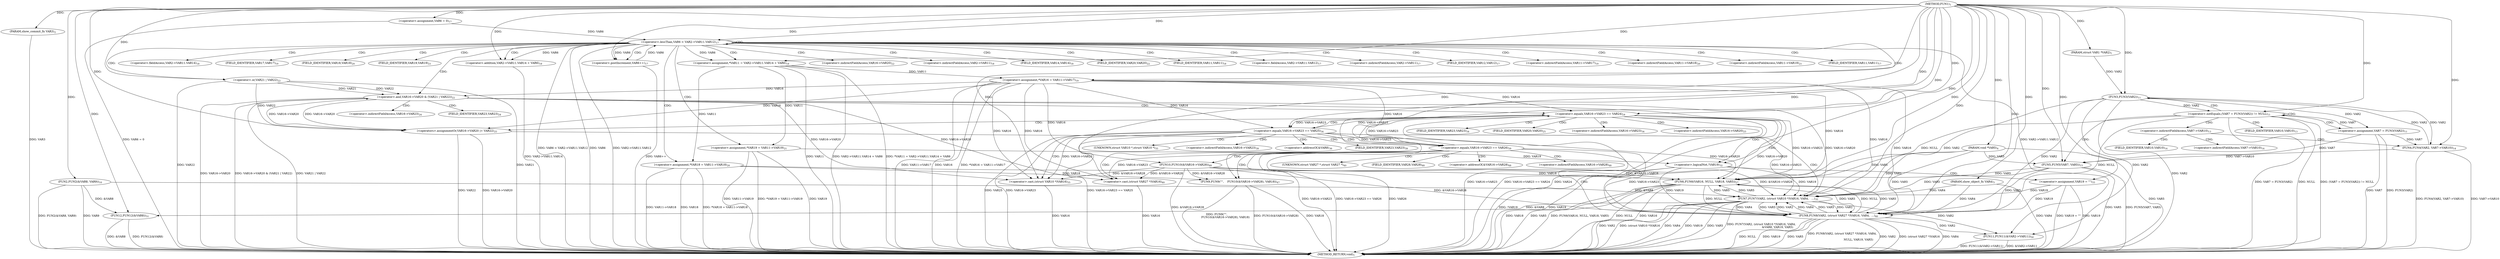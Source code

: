 digraph "FUN1" {  
"8" [label = <(METHOD,FUN1)<SUB>1</SUB>> ]
"171" [label = <(METHOD_RETURN,void)<SUB>1</SUB>> ]
"9" [label = <(PARAM,struct VAR1 *VAR2)<SUB>1</SUB>> ]
"10" [label = <(PARAM,show_commit_fn VAR3)<SUB>2</SUB>> ]
"11" [label = <(PARAM,show_object_fn VAR4)<SUB>3</SUB>> ]
"12" [label = <(PARAM,void *VAR5)<SUB>4</SUB>> ]
"17" [label = <(FUN2,FUN2(&amp;VAR8, VAR9))<SUB>10</SUB>> ]
"163" [label = <(FUN11,FUN11(&amp;VAR2-&gt;VAR11))<SUB>50</SUB>> ]
"168" [label = <(FUN12,FUN12(&amp;VAR8))<SUB>51</SUB>> ]
"22" [label = <(&lt;operator&gt;.notEquals,(VAR7 = FUN3(VAR2)) != NULL)<SUB>11</SUB>> ]
"47" [label = <(&lt;operator&gt;.lessThan,VAR6 &lt; VAR2-&gt;VAR11.VAR12)<SUB>17</SUB>> ]
"54" [label = <(&lt;operator&gt;.postIncrement,VAR6++)<SUB>17</SUB>> ]
"39" [label = <(FUN5,FUN5(VAR7, VAR5))<SUB>15</SUB>> ]
"44" [label = <(&lt;operator&gt;.assignment,VAR6 = 0)<SUB>17</SUB>> ]
"58" [label = <(&lt;operator&gt;.assignment,*VAR11 = VAR2-&gt;VAR11.VAR14 + VAR6)<SUB>18</SUB>> ]
"68" [label = <(&lt;operator&gt;.assignment,*VAR16 = VAR11-&gt;VAR17)<SUB>19</SUB>> ]
"74" [label = <(&lt;operator&gt;.assignment,*VAR18 = VAR11-&gt;VAR18)<SUB>20</SUB>> ]
"80" [label = <(&lt;operator&gt;.assignment,*VAR19 = VAR11-&gt;VAR19)<SUB>21</SUB>> ]
"155" [label = <(FUN9,FUN9(&quot;&quot;,
		    FUN10(&amp;VAR16-&gt;VAR28), VAR18))<SUB>47</SUB>> ]
"23" [label = <(&lt;operator&gt;.assignment,VAR7 = FUN3(VAR2))<SUB>11</SUB>> ]
"86" [label = <(&lt;operator&gt;.and,VAR16-&gt;VAR20 &amp; (VAR21 | VAR22))<SUB>22</SUB>> ]
"96" [label = <(&lt;operator&gt;.equals,VAR16-&gt;VAR23 == VAR24)<SUB>24</SUB>> ]
"114" [label = <(&lt;operator&gt;.logicalNot,!VAR19)<SUB>32</SUB>> ]
"121" [label = <(&lt;operator&gt;.equals,VAR16-&gt;VAR23 == VAR25)<SUB>34</SUB>> ]
"139" [label = <(&lt;operator&gt;.equals,VAR16-&gt;VAR23 == VAR26)<SUB>39</SUB>> ]
"25" [label = <(FUN3,FUN3(VAR2))<SUB>11</SUB>> ]
"34" [label = <(FUN4,FUN4(VAR2, VAR7-&gt;VAR10))<SUB>14</SUB>> ]
"60" [label = <(&lt;operator&gt;.addition,VAR2-&gt;VAR11.VAR14 + VAR6)<SUB>18</SUB>> ]
"102" [label = <(&lt;operators&gt;.assignmentOr,VAR16-&gt;VAR20 |= VAR22)<SUB>25</SUB>> ]
"107" [label = <(FUN6,FUN6(VAR16, NULL, VAR18, VAR5))<SUB>27</SUB>> ]
"117" [label = <(&lt;operator&gt;.assignment,VAR19 = &quot;&quot;)<SUB>33</SUB>> ]
"127" [label = <(FUN7,FUN7(VAR2, (struct VAR10 *)VAR16, VAR4,
				   ...)<SUB>35</SUB>> ]
"145" [label = <(FUN8,FUN8(VAR2, (struct VAR27 *)VAR16, VAR4,

				  ...)<SUB>40</SUB>> ]
"157" [label = <(FUN10,FUN10(&amp;VAR16-&gt;VAR28))<SUB>48</SUB>> ]
"90" [label = <(&lt;operator&gt;.or,VAR21 | VAR22)<SUB>22</SUB>> ]
"129" [label = <(&lt;operator&gt;.cast,(struct VAR10 *)VAR16)<SUB>35</SUB>> ]
"147" [label = <(&lt;operator&gt;.cast,(struct VAR27 *)VAR16)<SUB>40</SUB>> ]
"49" [label = <(&lt;operator&gt;.fieldAccess,VAR2-&gt;VAR11.VAR12)<SUB>17</SUB>> ]
"30" [label = <(&lt;operator&gt;.indirectFieldAccess,VAR7-&gt;VAR10)<SUB>13</SUB>> ]
"50" [label = <(&lt;operator&gt;.indirectFieldAccess,VAR2-&gt;VAR11)<SUB>17</SUB>> ]
"53" [label = <(FIELD_IDENTIFIER,VAR12,VAR12)<SUB>17</SUB>> ]
"70" [label = <(&lt;operator&gt;.indirectFieldAccess,VAR11-&gt;VAR17)<SUB>19</SUB>> ]
"76" [label = <(&lt;operator&gt;.indirectFieldAccess,VAR11-&gt;VAR18)<SUB>20</SUB>> ]
"82" [label = <(&lt;operator&gt;.indirectFieldAccess,VAR11-&gt;VAR19)<SUB>21</SUB>> ]
"32" [label = <(FIELD_IDENTIFIER,VAR10,VAR10)<SUB>13</SUB>> ]
"52" [label = <(FIELD_IDENTIFIER,VAR11,VAR11)<SUB>17</SUB>> ]
"61" [label = <(&lt;operator&gt;.fieldAccess,VAR2-&gt;VAR11.VAR14)<SUB>18</SUB>> ]
"72" [label = <(FIELD_IDENTIFIER,VAR17,VAR17)<SUB>19</SUB>> ]
"78" [label = <(FIELD_IDENTIFIER,VAR18,VAR18)<SUB>20</SUB>> ]
"84" [label = <(FIELD_IDENTIFIER,VAR19,VAR19)<SUB>21</SUB>> ]
"87" [label = <(&lt;operator&gt;.indirectFieldAccess,VAR16-&gt;VAR20)<SUB>22</SUB>> ]
"97" [label = <(&lt;operator&gt;.indirectFieldAccess,VAR16-&gt;VAR23)<SUB>24</SUB>> ]
"122" [label = <(&lt;operator&gt;.indirectFieldAccess,VAR16-&gt;VAR23)<SUB>34</SUB>> ]
"140" [label = <(&lt;operator&gt;.indirectFieldAccess,VAR16-&gt;VAR23)<SUB>39</SUB>> ]
"158" [label = <(&lt;operator&gt;.addressOf,&amp;VAR16-&gt;VAR28)<SUB>48</SUB>> ]
"36" [label = <(&lt;operator&gt;.indirectFieldAccess,VAR7-&gt;VAR10)<SUB>14</SUB>> ]
"62" [label = <(&lt;operator&gt;.indirectFieldAccess,VAR2-&gt;VAR11)<SUB>18</SUB>> ]
"65" [label = <(FIELD_IDENTIFIER,VAR14,VAR14)<SUB>18</SUB>> ]
"89" [label = <(FIELD_IDENTIFIER,VAR20,VAR20)<SUB>22</SUB>> ]
"99" [label = <(FIELD_IDENTIFIER,VAR23,VAR23)<SUB>24</SUB>> ]
"103" [label = <(&lt;operator&gt;.indirectFieldAccess,VAR16-&gt;VAR20)<SUB>25</SUB>> ]
"124" [label = <(FIELD_IDENTIFIER,VAR23,VAR23)<SUB>34</SUB>> ]
"133" [label = <(&lt;operator&gt;.addressOf,&amp;VAR8)<SUB>36</SUB>> ]
"142" [label = <(FIELD_IDENTIFIER,VAR23,VAR23)<SUB>39</SUB>> ]
"159" [label = <(&lt;operator&gt;.indirectFieldAccess,VAR16-&gt;VAR28)<SUB>48</SUB>> ]
"38" [label = <(FIELD_IDENTIFIER,VAR10,VAR10)<SUB>14</SUB>> ]
"64" [label = <(FIELD_IDENTIFIER,VAR11,VAR11)<SUB>18</SUB>> ]
"105" [label = <(FIELD_IDENTIFIER,VAR20,VAR20)<SUB>25</SUB>> ]
"130" [label = <(UNKNOWN,struct VAR10 *,struct VAR10 *)<SUB>35</SUB>> ]
"148" [label = <(UNKNOWN,struct VAR27 *,struct VAR27 *)<SUB>40</SUB>> ]
"161" [label = <(FIELD_IDENTIFIER,VAR28,VAR28)<SUB>48</SUB>> ]
  "10" -> "171"  [ label = "DDG: VAR3"] 
  "11" -> "171"  [ label = "DDG: VAR4"] 
  "12" -> "171"  [ label = "DDG: VAR5"] 
  "17" -> "171"  [ label = "DDG: FUN2(&amp;VAR8, VAR9)"] 
  "23" -> "171"  [ label = "DDG: VAR7"] 
  "25" -> "171"  [ label = "DDG: VAR2"] 
  "23" -> "171"  [ label = "DDG: FUN3(VAR2)"] 
  "22" -> "171"  [ label = "DDG: VAR7 = FUN3(VAR2)"] 
  "22" -> "171"  [ label = "DDG: NULL"] 
  "22" -> "171"  [ label = "DDG: (VAR7 = FUN3(VAR2)) != NULL"] 
  "44" -> "171"  [ label = "DDG: VAR6 = 0"] 
  "47" -> "171"  [ label = "DDG: VAR6"] 
  "47" -> "171"  [ label = "DDG: VAR2-&gt;VAR11.VAR12"] 
  "47" -> "171"  [ label = "DDG: VAR6 &lt; VAR2-&gt;VAR11.VAR12"] 
  "163" -> "171"  [ label = "DDG: &amp;VAR2-&gt;VAR11"] 
  "163" -> "171"  [ label = "DDG: FUN11(&amp;VAR2-&gt;VAR11)"] 
  "168" -> "171"  [ label = "DDG: &amp;VAR8"] 
  "168" -> "171"  [ label = "DDG: FUN12(&amp;VAR8)"] 
  "58" -> "171"  [ label = "DDG: VAR11"] 
  "60" -> "171"  [ label = "DDG: VAR2-&gt;VAR11.VAR14"] 
  "58" -> "171"  [ label = "DDG: VAR2-&gt;VAR11.VAR14 + VAR6"] 
  "58" -> "171"  [ label = "DDG: *VAR11 = VAR2-&gt;VAR11.VAR14 + VAR6"] 
  "68" -> "171"  [ label = "DDG: VAR16"] 
  "68" -> "171"  [ label = "DDG: VAR11-&gt;VAR17"] 
  "68" -> "171"  [ label = "DDG: *VAR16 = VAR11-&gt;VAR17"] 
  "74" -> "171"  [ label = "DDG: VAR18"] 
  "74" -> "171"  [ label = "DDG: VAR11-&gt;VAR18"] 
  "74" -> "171"  [ label = "DDG: *VAR18 = VAR11-&gt;VAR18"] 
  "80" -> "171"  [ label = "DDG: VAR19"] 
  "80" -> "171"  [ label = "DDG: VAR11-&gt;VAR19"] 
  "80" -> "171"  [ label = "DDG: *VAR19 = VAR11-&gt;VAR19"] 
  "86" -> "171"  [ label = "DDG: VAR16-&gt;VAR20"] 
  "90" -> "171"  [ label = "DDG: VAR22"] 
  "86" -> "171"  [ label = "DDG: VAR21 | VAR22"] 
  "86" -> "171"  [ label = "DDG: VAR16-&gt;VAR20 &amp; (VAR21 | VAR22)"] 
  "96" -> "171"  [ label = "DDG: VAR16-&gt;VAR23"] 
  "96" -> "171"  [ label = "DDG: VAR16-&gt;VAR23 == VAR24"] 
  "114" -> "171"  [ label = "DDG: VAR19"] 
  "114" -> "171"  [ label = "DDG: !VAR19"] 
  "117" -> "171"  [ label = "DDG: VAR19"] 
  "117" -> "171"  [ label = "DDG: VAR19 = &quot;&quot;"] 
  "121" -> "171"  [ label = "DDG: VAR16-&gt;VAR23"] 
  "121" -> "171"  [ label = "DDG: VAR16-&gt;VAR23 == VAR25"] 
  "139" -> "171"  [ label = "DDG: VAR16-&gt;VAR23"] 
  "139" -> "171"  [ label = "DDG: VAR16-&gt;VAR23 == VAR26"] 
  "157" -> "171"  [ label = "DDG: &amp;VAR16-&gt;VAR28"] 
  "155" -> "171"  [ label = "DDG: FUN10(&amp;VAR16-&gt;VAR28)"] 
  "155" -> "171"  [ label = "DDG: VAR18"] 
  "155" -> "171"  [ label = "DDG: FUN9(&quot;&quot;,
		    FUN10(&amp;VAR16-&gt;VAR28), VAR18)"] 
  "145" -> "171"  [ label = "DDG: VAR2"] 
  "147" -> "171"  [ label = "DDG: VAR16"] 
  "145" -> "171"  [ label = "DDG: (struct VAR27 *)VAR16"] 
  "145" -> "171"  [ label = "DDG: VAR4"] 
  "145" -> "171"  [ label = "DDG: NULL"] 
  "145" -> "171"  [ label = "DDG: VAR19"] 
  "145" -> "171"  [ label = "DDG: VAR5"] 
  "145" -> "171"  [ label = "DDG: FUN8(VAR2, (struct VAR27 *)VAR16, VAR4,

				     NULL, VAR19, VAR5)"] 
  "127" -> "171"  [ label = "DDG: VAR2"] 
  "129" -> "171"  [ label = "DDG: VAR16"] 
  "127" -> "171"  [ label = "DDG: (struct VAR10 *)VAR16"] 
  "127" -> "171"  [ label = "DDG: VAR4"] 
  "127" -> "171"  [ label = "DDG: VAR19"] 
  "127" -> "171"  [ label = "DDG: VAR5"] 
  "127" -> "171"  [ label = "DDG: FUN7(VAR2, (struct VAR10 *)VAR16, VAR4,
				     &amp;VAR8, VAR19, VAR5)"] 
  "102" -> "171"  [ label = "DDG: VAR16-&gt;VAR20"] 
  "102" -> "171"  [ label = "DDG: VAR22"] 
  "107" -> "171"  [ label = "DDG: VAR16"] 
  "107" -> "171"  [ label = "DDG: NULL"] 
  "107" -> "171"  [ label = "DDG: VAR18"] 
  "107" -> "171"  [ label = "DDG: VAR5"] 
  "107" -> "171"  [ label = "DDG: FUN6(VAR16, NULL, VAR18, VAR5)"] 
  "54" -> "171"  [ label = "DDG: VAR6++"] 
  "34" -> "171"  [ label = "DDG: VAR7-&gt;VAR10"] 
  "34" -> "171"  [ label = "DDG: FUN4(VAR2, VAR7-&gt;VAR10)"] 
  "39" -> "171"  [ label = "DDG: VAR5"] 
  "39" -> "171"  [ label = "DDG: FUN5(VAR7, VAR5)"] 
  "96" -> "171"  [ label = "DDG: VAR24"] 
  "121" -> "171"  [ label = "DDG: VAR25"] 
  "139" -> "171"  [ label = "DDG: VAR26"] 
  "90" -> "171"  [ label = "DDG: VAR21"] 
  "17" -> "171"  [ label = "DDG: VAR9"] 
  "8" -> "9"  [ label = "DDG: "] 
  "8" -> "10"  [ label = "DDG: "] 
  "8" -> "11"  [ label = "DDG: "] 
  "8" -> "12"  [ label = "DDG: "] 
  "8" -> "17"  [ label = "DDG: "] 
  "25" -> "163"  [ label = "DDG: VAR2"] 
  "47" -> "163"  [ label = "DDG: VAR2-&gt;VAR11.VAR12"] 
  "145" -> "163"  [ label = "DDG: VAR2"] 
  "127" -> "163"  [ label = "DDG: VAR2"] 
  "17" -> "168"  [ label = "DDG: &amp;VAR8"] 
  "127" -> "168"  [ label = "DDG: &amp;VAR8"] 
  "8" -> "168"  [ label = "DDG: "] 
  "23" -> "22"  [ label = "DDG: VAR7"] 
  "25" -> "22"  [ label = "DDG: VAR2"] 
  "8" -> "22"  [ label = "DDG: "] 
  "8" -> "44"  [ label = "DDG: "] 
  "44" -> "47"  [ label = "DDG: VAR6"] 
  "54" -> "47"  [ label = "DDG: VAR6"] 
  "8" -> "47"  [ label = "DDG: "] 
  "8" -> "54"  [ label = "DDG: "] 
  "47" -> "54"  [ label = "DDG: VAR6"] 
  "47" -> "58"  [ label = "DDG: VAR6"] 
  "8" -> "58"  [ label = "DDG: "] 
  "58" -> "68"  [ label = "DDG: VAR11"] 
  "58" -> "74"  [ label = "DDG: VAR11"] 
  "58" -> "80"  [ label = "DDG: VAR11"] 
  "25" -> "23"  [ label = "DDG: VAR2"] 
  "23" -> "39"  [ label = "DDG: VAR7"] 
  "34" -> "39"  [ label = "DDG: VAR7-&gt;VAR10"] 
  "8" -> "39"  [ label = "DDG: "] 
  "12" -> "39"  [ label = "DDG: VAR5"] 
  "8" -> "155"  [ label = "DDG: "] 
  "157" -> "155"  [ label = "DDG: &amp;VAR16-&gt;VAR28"] 
  "74" -> "155"  [ label = "DDG: VAR18"] 
  "9" -> "25"  [ label = "DDG: VAR2"] 
  "34" -> "25"  [ label = "DDG: VAR2"] 
  "8" -> "25"  [ label = "DDG: "] 
  "47" -> "60"  [ label = "DDG: VAR6"] 
  "8" -> "60"  [ label = "DDG: "] 
  "68" -> "86"  [ label = "DDG: VAR16"] 
  "102" -> "86"  [ label = "DDG: VAR16-&gt;VAR20"] 
  "90" -> "86"  [ label = "DDG: VAR21"] 
  "90" -> "86"  [ label = "DDG: VAR22"] 
  "68" -> "96"  [ label = "DDG: VAR16"] 
  "121" -> "96"  [ label = "DDG: VAR16-&gt;VAR23"] 
  "139" -> "96"  [ label = "DDG: VAR16-&gt;VAR23"] 
  "8" -> "96"  [ label = "DDG: "] 
  "90" -> "102"  [ label = "DDG: VAR22"] 
  "8" -> "102"  [ label = "DDG: "] 
  "80" -> "114"  [ label = "DDG: VAR19"] 
  "8" -> "114"  [ label = "DDG: "] 
  "8" -> "117"  [ label = "DDG: "] 
  "68" -> "121"  [ label = "DDG: VAR16"] 
  "96" -> "121"  [ label = "DDG: VAR16-&gt;VAR23"] 
  "8" -> "121"  [ label = "DDG: "] 
  "68" -> "139"  [ label = "DDG: VAR16"] 
  "121" -> "139"  [ label = "DDG: VAR16-&gt;VAR23"] 
  "8" -> "139"  [ label = "DDG: "] 
  "68" -> "157"  [ label = "DDG: VAR16"] 
  "25" -> "34"  [ label = "DDG: VAR2"] 
  "8" -> "34"  [ label = "DDG: "] 
  "23" -> "34"  [ label = "DDG: VAR7"] 
  "8" -> "90"  [ label = "DDG: "] 
  "68" -> "102"  [ label = "DDG: VAR16"] 
  "86" -> "102"  [ label = "DDG: VAR16-&gt;VAR20"] 
  "68" -> "107"  [ label = "DDG: VAR16"] 
  "96" -> "107"  [ label = "DDG: VAR16-&gt;VAR23"] 
  "102" -> "107"  [ label = "DDG: VAR16-&gt;VAR20"] 
  "8" -> "107"  [ label = "DDG: "] 
  "157" -> "107"  [ label = "DDG: &amp;VAR16-&gt;VAR28"] 
  "22" -> "107"  [ label = "DDG: NULL"] 
  "145" -> "107"  [ label = "DDG: NULL"] 
  "74" -> "107"  [ label = "DDG: VAR18"] 
  "12" -> "107"  [ label = "DDG: VAR5"] 
  "145" -> "107"  [ label = "DDG: VAR5"] 
  "127" -> "107"  [ label = "DDG: VAR5"] 
  "39" -> "107"  [ label = "DDG: VAR5"] 
  "25" -> "127"  [ label = "DDG: VAR2"] 
  "145" -> "127"  [ label = "DDG: VAR2"] 
  "8" -> "127"  [ label = "DDG: "] 
  "68" -> "127"  [ label = "DDG: VAR16"] 
  "86" -> "127"  [ label = "DDG: VAR16-&gt;VAR20"] 
  "121" -> "127"  [ label = "DDG: VAR16-&gt;VAR23"] 
  "157" -> "127"  [ label = "DDG: &amp;VAR16-&gt;VAR28"] 
  "11" -> "127"  [ label = "DDG: VAR4"] 
  "145" -> "127"  [ label = "DDG: VAR4"] 
  "17" -> "127"  [ label = "DDG: &amp;VAR8"] 
  "114" -> "127"  [ label = "DDG: VAR19"] 
  "117" -> "127"  [ label = "DDG: VAR19"] 
  "12" -> "127"  [ label = "DDG: VAR5"] 
  "145" -> "127"  [ label = "DDG: VAR5"] 
  "107" -> "127"  [ label = "DDG: VAR5"] 
  "39" -> "127"  [ label = "DDG: VAR5"] 
  "25" -> "145"  [ label = "DDG: VAR2"] 
  "127" -> "145"  [ label = "DDG: VAR2"] 
  "8" -> "145"  [ label = "DDG: "] 
  "68" -> "145"  [ label = "DDG: VAR16"] 
  "86" -> "145"  [ label = "DDG: VAR16-&gt;VAR20"] 
  "139" -> "145"  [ label = "DDG: VAR16-&gt;VAR23"] 
  "157" -> "145"  [ label = "DDG: &amp;VAR16-&gt;VAR28"] 
  "11" -> "145"  [ label = "DDG: VAR4"] 
  "127" -> "145"  [ label = "DDG: VAR4"] 
  "22" -> "145"  [ label = "DDG: NULL"] 
  "107" -> "145"  [ label = "DDG: NULL"] 
  "114" -> "145"  [ label = "DDG: VAR19"] 
  "117" -> "145"  [ label = "DDG: VAR19"] 
  "12" -> "145"  [ label = "DDG: VAR5"] 
  "127" -> "145"  [ label = "DDG: VAR5"] 
  "107" -> "145"  [ label = "DDG: VAR5"] 
  "39" -> "145"  [ label = "DDG: VAR5"] 
  "68" -> "129"  [ label = "DDG: VAR16"] 
  "86" -> "129"  [ label = "DDG: VAR16-&gt;VAR20"] 
  "121" -> "129"  [ label = "DDG: VAR16-&gt;VAR23"] 
  "8" -> "129"  [ label = "DDG: "] 
  "157" -> "129"  [ label = "DDG: &amp;VAR16-&gt;VAR28"] 
  "68" -> "147"  [ label = "DDG: VAR16"] 
  "86" -> "147"  [ label = "DDG: VAR16-&gt;VAR20"] 
  "139" -> "147"  [ label = "DDG: VAR16-&gt;VAR23"] 
  "8" -> "147"  [ label = "DDG: "] 
  "157" -> "147"  [ label = "DDG: &amp;VAR16-&gt;VAR28"] 
  "22" -> "30"  [ label = "CDG: "] 
  "22" -> "25"  [ label = "CDG: "] 
  "22" -> "32"  [ label = "CDG: "] 
  "22" -> "22"  [ label = "CDG: "] 
  "22" -> "23"  [ label = "CDG: "] 
  "22" -> "39"  [ label = "CDG: "] 
  "47" -> "68"  [ label = "CDG: "] 
  "47" -> "60"  [ label = "CDG: "] 
  "47" -> "64"  [ label = "CDG: "] 
  "47" -> "52"  [ label = "CDG: "] 
  "47" -> "84"  [ label = "CDG: "] 
  "47" -> "74"  [ label = "CDG: "] 
  "47" -> "76"  [ label = "CDG: "] 
  "47" -> "50"  [ label = "CDG: "] 
  "47" -> "87"  [ label = "CDG: "] 
  "47" -> "90"  [ label = "CDG: "] 
  "47" -> "54"  [ label = "CDG: "] 
  "47" -> "80"  [ label = "CDG: "] 
  "47" -> "58"  [ label = "CDG: "] 
  "47" -> "61"  [ label = "CDG: "] 
  "47" -> "70"  [ label = "CDG: "] 
  "47" -> "86"  [ label = "CDG: "] 
  "47" -> "47"  [ label = "CDG: "] 
  "47" -> "49"  [ label = "CDG: "] 
  "47" -> "89"  [ label = "CDG: "] 
  "47" -> "72"  [ label = "CDG: "] 
  "47" -> "65"  [ label = "CDG: "] 
  "47" -> "82"  [ label = "CDG: "] 
  "47" -> "53"  [ label = "CDG: "] 
  "47" -> "78"  [ label = "CDG: "] 
  "47" -> "62"  [ label = "CDG: "] 
  "30" -> "34"  [ label = "CDG: "] 
  "30" -> "38"  [ label = "CDG: "] 
  "30" -> "36"  [ label = "CDG: "] 
  "86" -> "96"  [ label = "CDG: "] 
  "86" -> "97"  [ label = "CDG: "] 
  "86" -> "99"  [ label = "CDG: "] 
  "96" -> "107"  [ label = "CDG: "] 
  "96" -> "102"  [ label = "CDG: "] 
  "96" -> "114"  [ label = "CDG: "] 
  "96" -> "103"  [ label = "CDG: "] 
  "96" -> "121"  [ label = "CDG: "] 
  "96" -> "122"  [ label = "CDG: "] 
  "96" -> "105"  [ label = "CDG: "] 
  "96" -> "124"  [ label = "CDG: "] 
  "114" -> "117"  [ label = "CDG: "] 
  "121" -> "129"  [ label = "CDG: "] 
  "121" -> "130"  [ label = "CDG: "] 
  "121" -> "127"  [ label = "CDG: "] 
  "121" -> "139"  [ label = "CDG: "] 
  "121" -> "142"  [ label = "CDG: "] 
  "121" -> "140"  [ label = "CDG: "] 
  "121" -> "133"  [ label = "CDG: "] 
  "139" -> "145"  [ label = "CDG: "] 
  "139" -> "161"  [ label = "CDG: "] 
  "139" -> "148"  [ label = "CDG: "] 
  "139" -> "155"  [ label = "CDG: "] 
  "139" -> "158"  [ label = "CDG: "] 
  "139" -> "157"  [ label = "CDG: "] 
  "139" -> "159"  [ label = "CDG: "] 
  "139" -> "147"  [ label = "CDG: "] 
}
